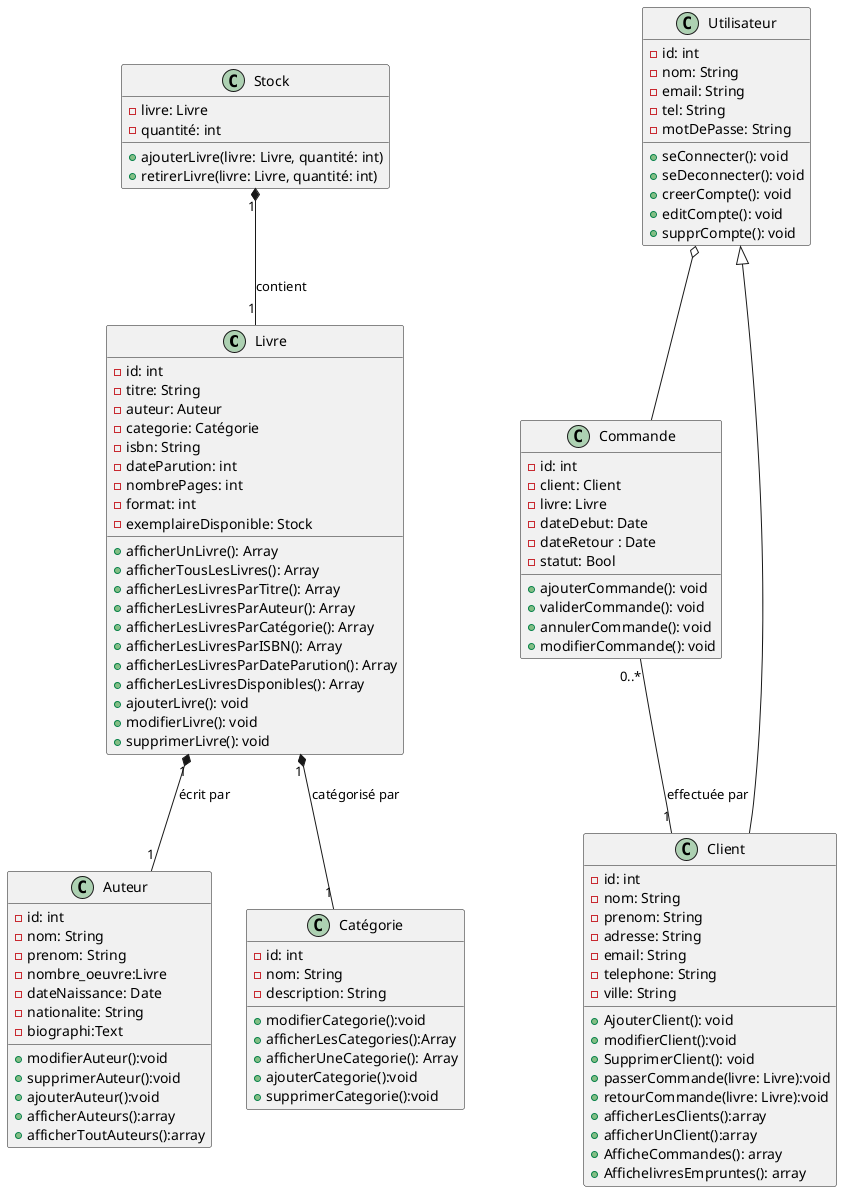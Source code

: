 @startuml
class Livre {
  - id: int
  - titre: String
  - auteur: Auteur
  - categorie: Catégorie
  - isbn: String
  - dateParution: int
  - nombrePages: int
  - format: int
  - exemplaireDisponible: Stock
  + afficherUnLivre(): Array
  + afficherTousLesLivres(): Array
  + afficherLesLivresParTitre(): Array
  + afficherLesLivresParAuteur(): Array
  + afficherLesLivresParCatégorie(): Array
  + afficherLesLivresParISBN(): Array
  + afficherLesLivresParDateParution(): Array
  + afficherLesLivresDisponibles(): Array
  + ajouterLivre(): void
  + modifierLivre(): void
  + supprimerLivre(): void
}

class Auteur {
  - id: int
  - nom: String
  - prenom: String
  - nombre_oeuvre:Livre
  - dateNaissance: Date
  - nationalite: String
  - biographi:Text
  + modifierAuteur():void
  + supprimerAuteur():void
  + ajouterAuteur():void
  + afficherAuteurs():array
  + afficherToutAuteurs():array
  }

class Catégorie {
  - id: int
  - nom: String
  - description: String
  + modifierCategorie():void
  + afficherLesCategories():Array
  + afficherUneCategorie(): Array
  + ajouterCategorie():void
  + supprimerCategorie():void
}

class Commande {
  - id: int
  - client: Client
  - livre: Livre
  - dateDebut: Date
  - dateRetour : Date
  - statut: Bool
  + ajouterCommande(): void
  + validerCommande(): void
  + annulerCommande(): void
  + modifierCommande(): void
}

class Client {
  - id: int
  - nom: String
  - prenom: String
  - adresse: String
  - email: String
  - telephone: String
  - ville: String
  + AjouterClient(): void
  + modifierClient():void
  + SupprimerClient(): void
  + passerCommande(livre: Livre):void
  + retourCommande(livre: Livre):void
  + afficherLesClients():array
  + afficherUnClient():array
  + AfficheCommandes(): array
  + AffichelivresEmpruntes(): array
}

class Utilisateur {
  - id: int
  - nom: String
  - email: String
  - tel: String
  - motDePasse: String
  + seConnecter(): void
  + seDeconnecter(): void
  + creerCompte(): void
  + editCompte(): void
  + supprCompte(): void
}

class Stock {
  - livre: Livre
  - quantité: int
  + ajouterLivre(livre: Livre, quantité: int)
  + retirerLivre(livre: Livre, quantité: int)
}

Livre "1" *-- "1" Auteur : écrit par
Livre "1" *-- "1" Catégorie : catégorisé par
Commande "0..*" -- "1" Client : effectuée par
Utilisateur <|-- Client
Utilisateur o-- Commande
Stock "1" *-- "1" Livre : contient

@enduml
